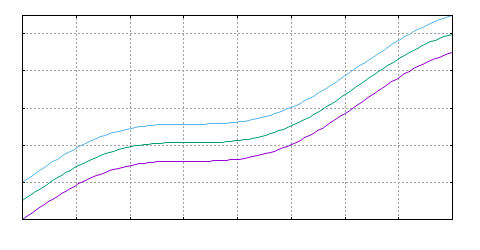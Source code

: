 reset

set terminal png size 480,250
set output 'plot_cartesian.png'

unset key
set grid 
set xrange [0:8]

set xtics ("" 0, "" 1, "" 2, "" 3, "" 4, "" 5, "" 6, "" 7, "" 8)
set ytics ("" 0, "" 2, "" 4, "" 6, "" 8, "" 8, "" 10, "" 12)

set linestyle 1 linewidth 2
set linestyle 2 linewidth 2
set linestyle 3 linewidth 2
plot x+sin(x) with lines linetype 1, 1+x+sin(x) with lines linetype 2, 2+x+sin(x) with lines linetype 3

